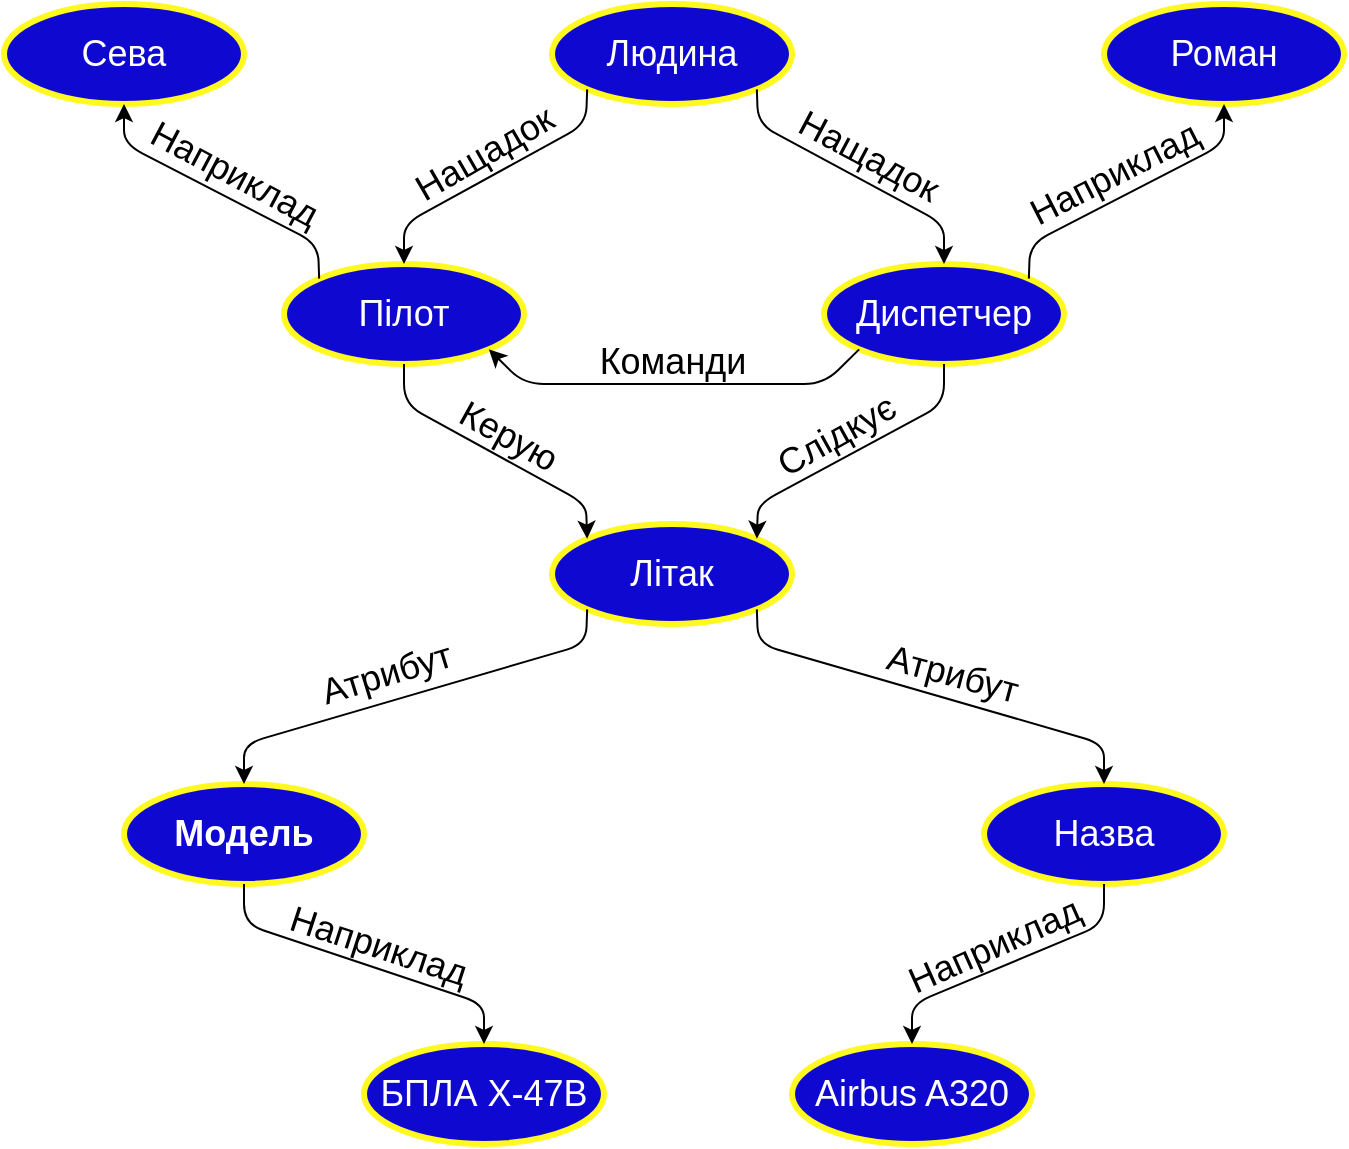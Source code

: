 <mxfile version="14.6.11" type="github">
  <diagram id="21uYb9GuUodtECIuq_zo" name="Page-1">
    <mxGraphModel dx="1221" dy="644" grid="1" gridSize="10" guides="1" tooltips="1" connect="1" arrows="1" fold="1" page="1" pageScale="1" pageWidth="827" pageHeight="1169" math="0" shadow="0">
      <root>
        <mxCell id="0" />
        <mxCell id="1" parent="0" />
        <mxCell id="KQkSQt8-wnqG2mvhq4ef-1" value="Airbus A320" style="ellipse;whiteSpace=wrap;html=1;strokeColor=#FFF821;strokeWidth=3;fillColor=#0F08D0;fontColor=#FFFFFF;fontSize=18;" vertex="1" parent="1">
          <mxGeometry x="474" y="630" width="120" height="50" as="geometry" />
        </mxCell>
        <mxCell id="KQkSQt8-wnqG2mvhq4ef-2" value="Модель" style="ellipse;whiteSpace=wrap;html=1;fontStyle=1;strokeColor=#FFF821;strokeWidth=3;fillColor=#0F08D0;fontColor=#FFFFFF;fontSize=18;" vertex="1" parent="1">
          <mxGeometry x="140" y="500" width="120" height="50" as="geometry" />
        </mxCell>
        <mxCell id="KQkSQt8-wnqG2mvhq4ef-3" value="Сева" style="ellipse;whiteSpace=wrap;html=1;strokeColor=#FFF821;strokeWidth=3;fillColor=#0F08D0;fontColor=#FFFFFF;fontSize=18;" vertex="1" parent="1">
          <mxGeometry x="80" y="110" width="120" height="50" as="geometry" />
        </mxCell>
        <mxCell id="KQkSQt8-wnqG2mvhq4ef-4" value="Роман" style="ellipse;whiteSpace=wrap;html=1;strokeColor=#FFF821;strokeWidth=3;fillColor=#0F08D0;fontColor=#FFFFFF;fontSize=18;" vertex="1" parent="1">
          <mxGeometry x="630" y="110" width="120" height="50" as="geometry" />
        </mxCell>
        <mxCell id="KQkSQt8-wnqG2mvhq4ef-5" value="Людина" style="ellipse;whiteSpace=wrap;html=1;strokeColor=#FFF821;strokeWidth=3;fillColor=#0F08D0;fontColor=#FFFFFF;fontSize=18;" vertex="1" parent="1">
          <mxGeometry x="354" y="110" width="120" height="50" as="geometry" />
        </mxCell>
        <mxCell id="KQkSQt8-wnqG2mvhq4ef-6" value="Назва" style="ellipse;whiteSpace=wrap;html=1;strokeColor=#FFF821;strokeWidth=3;fillColor=#0F08D0;fontColor=#FFFFFF;fontSize=18;" vertex="1" parent="1">
          <mxGeometry x="570" y="500" width="120" height="50" as="geometry" />
        </mxCell>
        <mxCell id="KQkSQt8-wnqG2mvhq4ef-7" value="Пілот" style="ellipse;whiteSpace=wrap;html=1;strokeColor=#FFF821;strokeWidth=3;fillColor=#0F08D0;fontColor=#FFFFFF;fontSize=18;" vertex="1" parent="1">
          <mxGeometry x="220" y="240" width="120" height="50" as="geometry" />
        </mxCell>
        <mxCell id="KQkSQt8-wnqG2mvhq4ef-8" value="БПЛА X-47B" style="ellipse;whiteSpace=wrap;html=1;strokeColor=#FFF821;strokeWidth=3;fillColor=#0F08D0;fontColor=#FFFFFF;fontSize=18;" vertex="1" parent="1">
          <mxGeometry x="260" y="630" width="120" height="50" as="geometry" />
        </mxCell>
        <mxCell id="KQkSQt8-wnqG2mvhq4ef-9" value="Літак" style="ellipse;whiteSpace=wrap;html=1;strokeColor=#FFF821;strokeWidth=3;fillColor=#0F08D0;fontColor=#FFFFFF;fontSize=18;" vertex="1" parent="1">
          <mxGeometry x="354" y="370" width="120" height="50" as="geometry" />
        </mxCell>
        <mxCell id="KQkSQt8-wnqG2mvhq4ef-10" value="Диспетчер" style="ellipse;whiteSpace=wrap;html=1;strokeColor=#FFF821;strokeWidth=3;fillColor=#0F08D0;fontColor=#FFFFFF;fontSize=18;" vertex="1" parent="1">
          <mxGeometry x="490" y="240" width="120" height="50" as="geometry" />
        </mxCell>
        <mxCell id="KQkSQt8-wnqG2mvhq4ef-19" value="" style="endArrow=classic;html=1;fontSize=18;fontColor=#FFFFFF;exitX=0;exitY=1;exitDx=0;exitDy=0;entryX=0.5;entryY=0;entryDx=0;entryDy=0;" edge="1" parent="1" source="KQkSQt8-wnqG2mvhq4ef-5" target="KQkSQt8-wnqG2mvhq4ef-7">
          <mxGeometry width="50" height="50" relative="1" as="geometry">
            <mxPoint x="280" y="330" as="sourcePoint" />
            <mxPoint x="330" y="280" as="targetPoint" />
            <Array as="points">
              <mxPoint x="371" y="170" />
              <mxPoint x="280" y="220" />
            </Array>
          </mxGeometry>
        </mxCell>
        <mxCell id="KQkSQt8-wnqG2mvhq4ef-20" value="" style="endArrow=classic;html=1;fontSize=18;fontColor=#FFFFFF;entryX=0.5;entryY=0;entryDx=0;entryDy=0;exitX=1;exitY=1;exitDx=0;exitDy=0;" edge="1" parent="1" source="KQkSQt8-wnqG2mvhq4ef-5" target="KQkSQt8-wnqG2mvhq4ef-10">
          <mxGeometry width="50" height="50" relative="1" as="geometry">
            <mxPoint x="290" y="340" as="sourcePoint" />
            <mxPoint x="340" y="290" as="targetPoint" />
            <Array as="points">
              <mxPoint x="457" y="170" />
              <mxPoint x="550" y="220" />
            </Array>
          </mxGeometry>
        </mxCell>
        <mxCell id="KQkSQt8-wnqG2mvhq4ef-21" value="" style="endArrow=classic;html=1;fontSize=18;fontColor=#FFFFFF;exitX=1;exitY=0;exitDx=0;exitDy=0;entryX=0.5;entryY=1;entryDx=0;entryDy=0;" edge="1" parent="1" source="KQkSQt8-wnqG2mvhq4ef-10" target="KQkSQt8-wnqG2mvhq4ef-4">
          <mxGeometry width="50" height="50" relative="1" as="geometry">
            <mxPoint x="300" y="350" as="sourcePoint" />
            <mxPoint x="350" y="300" as="targetPoint" />
            <Array as="points">
              <mxPoint x="593" y="230" />
              <mxPoint x="690" y="180" />
            </Array>
          </mxGeometry>
        </mxCell>
        <mxCell id="KQkSQt8-wnqG2mvhq4ef-22" value="" style="endArrow=classic;html=1;fontSize=18;fontColor=#FFFFFF;exitX=0;exitY=0;exitDx=0;exitDy=0;entryX=0.5;entryY=1;entryDx=0;entryDy=0;" edge="1" parent="1" source="KQkSQt8-wnqG2mvhq4ef-7" target="KQkSQt8-wnqG2mvhq4ef-3">
          <mxGeometry width="50" height="50" relative="1" as="geometry">
            <mxPoint x="310" y="360" as="sourcePoint" />
            <mxPoint x="360" y="310" as="targetPoint" />
            <Array as="points">
              <mxPoint x="237" y="230" />
              <mxPoint x="140" y="180" />
            </Array>
          </mxGeometry>
        </mxCell>
        <mxCell id="KQkSQt8-wnqG2mvhq4ef-23" value="" style="endArrow=classic;html=1;fontSize=18;fontColor=#FFFFFF;exitX=0;exitY=1;exitDx=0;exitDy=0;entryX=1;entryY=1;entryDx=0;entryDy=0;" edge="1" parent="1" source="KQkSQt8-wnqG2mvhq4ef-10" target="KQkSQt8-wnqG2mvhq4ef-7">
          <mxGeometry width="50" height="50" relative="1" as="geometry">
            <mxPoint x="320" y="370" as="sourcePoint" />
            <mxPoint x="370" y="320" as="targetPoint" />
            <Array as="points">
              <mxPoint x="490" y="300" />
              <mxPoint x="340" y="300" />
            </Array>
          </mxGeometry>
        </mxCell>
        <mxCell id="KQkSQt8-wnqG2mvhq4ef-24" value="" style="endArrow=classic;html=1;fontSize=18;fontColor=#FFFFFF;exitX=0.5;exitY=1;exitDx=0;exitDy=0;entryX=0;entryY=0;entryDx=0;entryDy=0;" edge="1" parent="1" source="KQkSQt8-wnqG2mvhq4ef-7" target="KQkSQt8-wnqG2mvhq4ef-9">
          <mxGeometry width="50" height="50" relative="1" as="geometry">
            <mxPoint x="330" y="380" as="sourcePoint" />
            <mxPoint x="380" y="330" as="targetPoint" />
            <Array as="points">
              <mxPoint x="280" y="310" />
              <mxPoint x="371" y="360" />
            </Array>
          </mxGeometry>
        </mxCell>
        <mxCell id="KQkSQt8-wnqG2mvhq4ef-25" value="" style="endArrow=classic;html=1;fontSize=18;fontColor=#FFFFFF;exitX=0.5;exitY=1;exitDx=0;exitDy=0;entryX=1;entryY=0;entryDx=0;entryDy=0;" edge="1" parent="1" source="KQkSQt8-wnqG2mvhq4ef-10" target="KQkSQt8-wnqG2mvhq4ef-9">
          <mxGeometry width="50" height="50" relative="1" as="geometry">
            <mxPoint x="340" y="390" as="sourcePoint" />
            <mxPoint x="390" y="340" as="targetPoint" />
            <Array as="points">
              <mxPoint x="550" y="310" />
              <mxPoint x="457" y="360" />
            </Array>
          </mxGeometry>
        </mxCell>
        <mxCell id="KQkSQt8-wnqG2mvhq4ef-26" value="" style="endArrow=classic;html=1;fontSize=18;fontColor=#FFFFFF;exitX=0;exitY=1;exitDx=0;exitDy=0;entryX=0.5;entryY=0;entryDx=0;entryDy=0;" edge="1" parent="1" source="KQkSQt8-wnqG2mvhq4ef-9" target="KQkSQt8-wnqG2mvhq4ef-2">
          <mxGeometry width="50" height="50" relative="1" as="geometry">
            <mxPoint x="380" y="390" as="sourcePoint" />
            <mxPoint x="430" y="340" as="targetPoint" />
            <Array as="points">
              <mxPoint x="371" y="430" />
              <mxPoint x="200" y="480" />
            </Array>
          </mxGeometry>
        </mxCell>
        <mxCell id="KQkSQt8-wnqG2mvhq4ef-27" value="" style="endArrow=classic;html=1;fontSize=18;fontColor=#FFFFFF;exitX=1;exitY=1;exitDx=0;exitDy=0;entryX=0.5;entryY=0;entryDx=0;entryDy=0;" edge="1" parent="1" source="KQkSQt8-wnqG2mvhq4ef-9" target="KQkSQt8-wnqG2mvhq4ef-6">
          <mxGeometry width="50" height="50" relative="1" as="geometry">
            <mxPoint x="390" y="400" as="sourcePoint" />
            <mxPoint x="440" y="350" as="targetPoint" />
            <Array as="points">
              <mxPoint x="457" y="430" />
              <mxPoint x="630" y="480" />
            </Array>
          </mxGeometry>
        </mxCell>
        <mxCell id="KQkSQt8-wnqG2mvhq4ef-28" value="" style="endArrow=classic;html=1;fontSize=18;fontColor=#FFFFFF;exitX=0.5;exitY=1;exitDx=0;exitDy=0;entryX=0.5;entryY=0;entryDx=0;entryDy=0;" edge="1" parent="1" source="KQkSQt8-wnqG2mvhq4ef-2" target="KQkSQt8-wnqG2mvhq4ef-8">
          <mxGeometry width="50" height="50" relative="1" as="geometry">
            <mxPoint x="400" y="410" as="sourcePoint" />
            <mxPoint x="450" y="360" as="targetPoint" />
            <Array as="points">
              <mxPoint x="200" y="570" />
              <mxPoint x="320" y="610" />
            </Array>
          </mxGeometry>
        </mxCell>
        <mxCell id="KQkSQt8-wnqG2mvhq4ef-31" value="" style="endArrow=classic;html=1;fontSize=18;fontColor=#FFFFFF;exitX=0.5;exitY=1;exitDx=0;exitDy=0;entryX=0.5;entryY=0;entryDx=0;entryDy=0;" edge="1" parent="1" source="KQkSQt8-wnqG2mvhq4ef-6" target="KQkSQt8-wnqG2mvhq4ef-1">
          <mxGeometry width="50" height="50" relative="1" as="geometry">
            <mxPoint x="410" y="420" as="sourcePoint" />
            <mxPoint x="460" y="370" as="targetPoint" />
            <Array as="points">
              <mxPoint x="630" y="570" />
              <mxPoint x="534" y="610" />
            </Array>
          </mxGeometry>
        </mxCell>
        <mxCell id="KQkSQt8-wnqG2mvhq4ef-32" value="&lt;font color=&quot;#000000&quot;&gt;Нащадок&lt;/font&gt;" style="text;html=1;align=center;verticalAlign=middle;resizable=0;points=[];autosize=1;fontSize=18;rotation=28;" vertex="1" parent="1">
          <mxGeometry x="467" y="171" width="90" height="30" as="geometry" />
        </mxCell>
        <mxCell id="KQkSQt8-wnqG2mvhq4ef-33" value="&lt;font color=&quot;#000000&quot;&gt;Нащадок&lt;/font&gt;" style="text;html=1;align=center;verticalAlign=middle;resizable=0;points=[];autosize=1;fontSize=18;rotation=-30;" vertex="1" parent="1">
          <mxGeometry x="275" y="170" width="90" height="30" as="geometry" />
        </mxCell>
        <mxCell id="KQkSQt8-wnqG2mvhq4ef-36" value="&lt;font color=&quot;#000000&quot;&gt;Наприклад&lt;br&gt;&lt;/font&gt;" style="text;html=1;align=center;verticalAlign=middle;resizable=0;points=[];autosize=1;fontSize=18;rotation=333;" vertex="1" parent="1">
          <mxGeometry x="580" y="180" width="110" height="30" as="geometry" />
        </mxCell>
        <mxCell id="KQkSQt8-wnqG2mvhq4ef-37" value="&lt;font color=&quot;#000000&quot;&gt;Наприклад&lt;br&gt;&lt;/font&gt;" style="text;html=1;align=center;verticalAlign=middle;resizable=0;points=[];autosize=1;fontSize=18;rotation=28;" vertex="1" parent="1">
          <mxGeometry x="140" y="180" width="110" height="30" as="geometry" />
        </mxCell>
        <mxCell id="KQkSQt8-wnqG2mvhq4ef-39" value="&lt;font color=&quot;#000000&quot;&gt;Команди&lt;br&gt;&lt;/font&gt;" style="text;html=1;align=center;verticalAlign=middle;resizable=0;points=[];autosize=1;fontSize=18;rotation=0;" vertex="1" parent="1">
          <mxGeometry x="369" y="274" width="90" height="30" as="geometry" />
        </mxCell>
        <mxCell id="KQkSQt8-wnqG2mvhq4ef-40" value="&lt;font color=&quot;#000000&quot;&gt;Керую&lt;br&gt;&lt;/font&gt;" style="text;html=1;align=center;verticalAlign=middle;resizable=0;points=[];autosize=1;fontSize=18;rotation=29;" vertex="1" parent="1">
          <mxGeometry x="297" y="311" width="70" height="30" as="geometry" />
        </mxCell>
        <mxCell id="KQkSQt8-wnqG2mvhq4ef-41" value="&lt;font color=&quot;#000000&quot;&gt;Слідкує&lt;br&gt;&lt;/font&gt;" style="text;html=1;align=center;verticalAlign=middle;resizable=0;points=[];autosize=1;fontSize=18;rotation=331;" vertex="1" parent="1">
          <mxGeometry x="456" y="311" width="80" height="30" as="geometry" />
        </mxCell>
        <mxCell id="KQkSQt8-wnqG2mvhq4ef-42" value="&lt;font color=&quot;#000000&quot;&gt;Атрибут&lt;/font&gt;" style="text;html=1;align=center;verticalAlign=middle;resizable=0;points=[];autosize=1;fontSize=18;rotation=15;" vertex="1" parent="1">
          <mxGeometry x="514" y="430" width="80" height="30" as="geometry" />
        </mxCell>
        <mxCell id="KQkSQt8-wnqG2mvhq4ef-44" value="&lt;font color=&quot;#000000&quot;&gt;Атрибут&lt;/font&gt;" style="text;html=1;align=center;verticalAlign=middle;resizable=0;points=[];autosize=1;fontSize=18;rotation=343;" vertex="1" parent="1">
          <mxGeometry x="231" y="430" width="80" height="30" as="geometry" />
        </mxCell>
        <mxCell id="KQkSQt8-wnqG2mvhq4ef-45" value="&lt;font color=&quot;#000000&quot;&gt;Наприклад&lt;br&gt;&lt;/font&gt;" style="text;html=1;align=center;verticalAlign=middle;resizable=0;points=[];autosize=1;fontSize=18;rotation=18;" vertex="1" parent="1">
          <mxGeometry x="212" y="566" width="110" height="30" as="geometry" />
        </mxCell>
        <mxCell id="KQkSQt8-wnqG2mvhq4ef-46" value="&lt;font color=&quot;#000000&quot;&gt;Наприклад&lt;br&gt;&lt;/font&gt;" style="text;html=1;align=center;verticalAlign=middle;resizable=0;points=[];autosize=1;fontSize=18;rotation=336;" vertex="1" parent="1">
          <mxGeometry x="520" y="566" width="110" height="30" as="geometry" />
        </mxCell>
      </root>
    </mxGraphModel>
  </diagram>
</mxfile>
